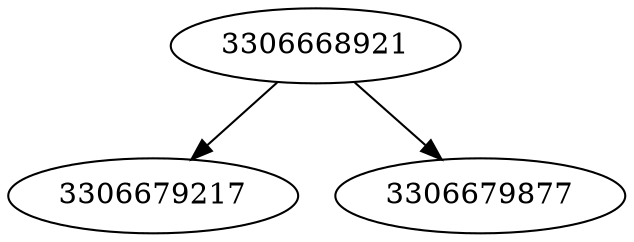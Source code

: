 strict digraph  {
3306679217;
3306679877;
3306668921;
3306668921 -> 3306679877;
3306668921 -> 3306679217;
}
